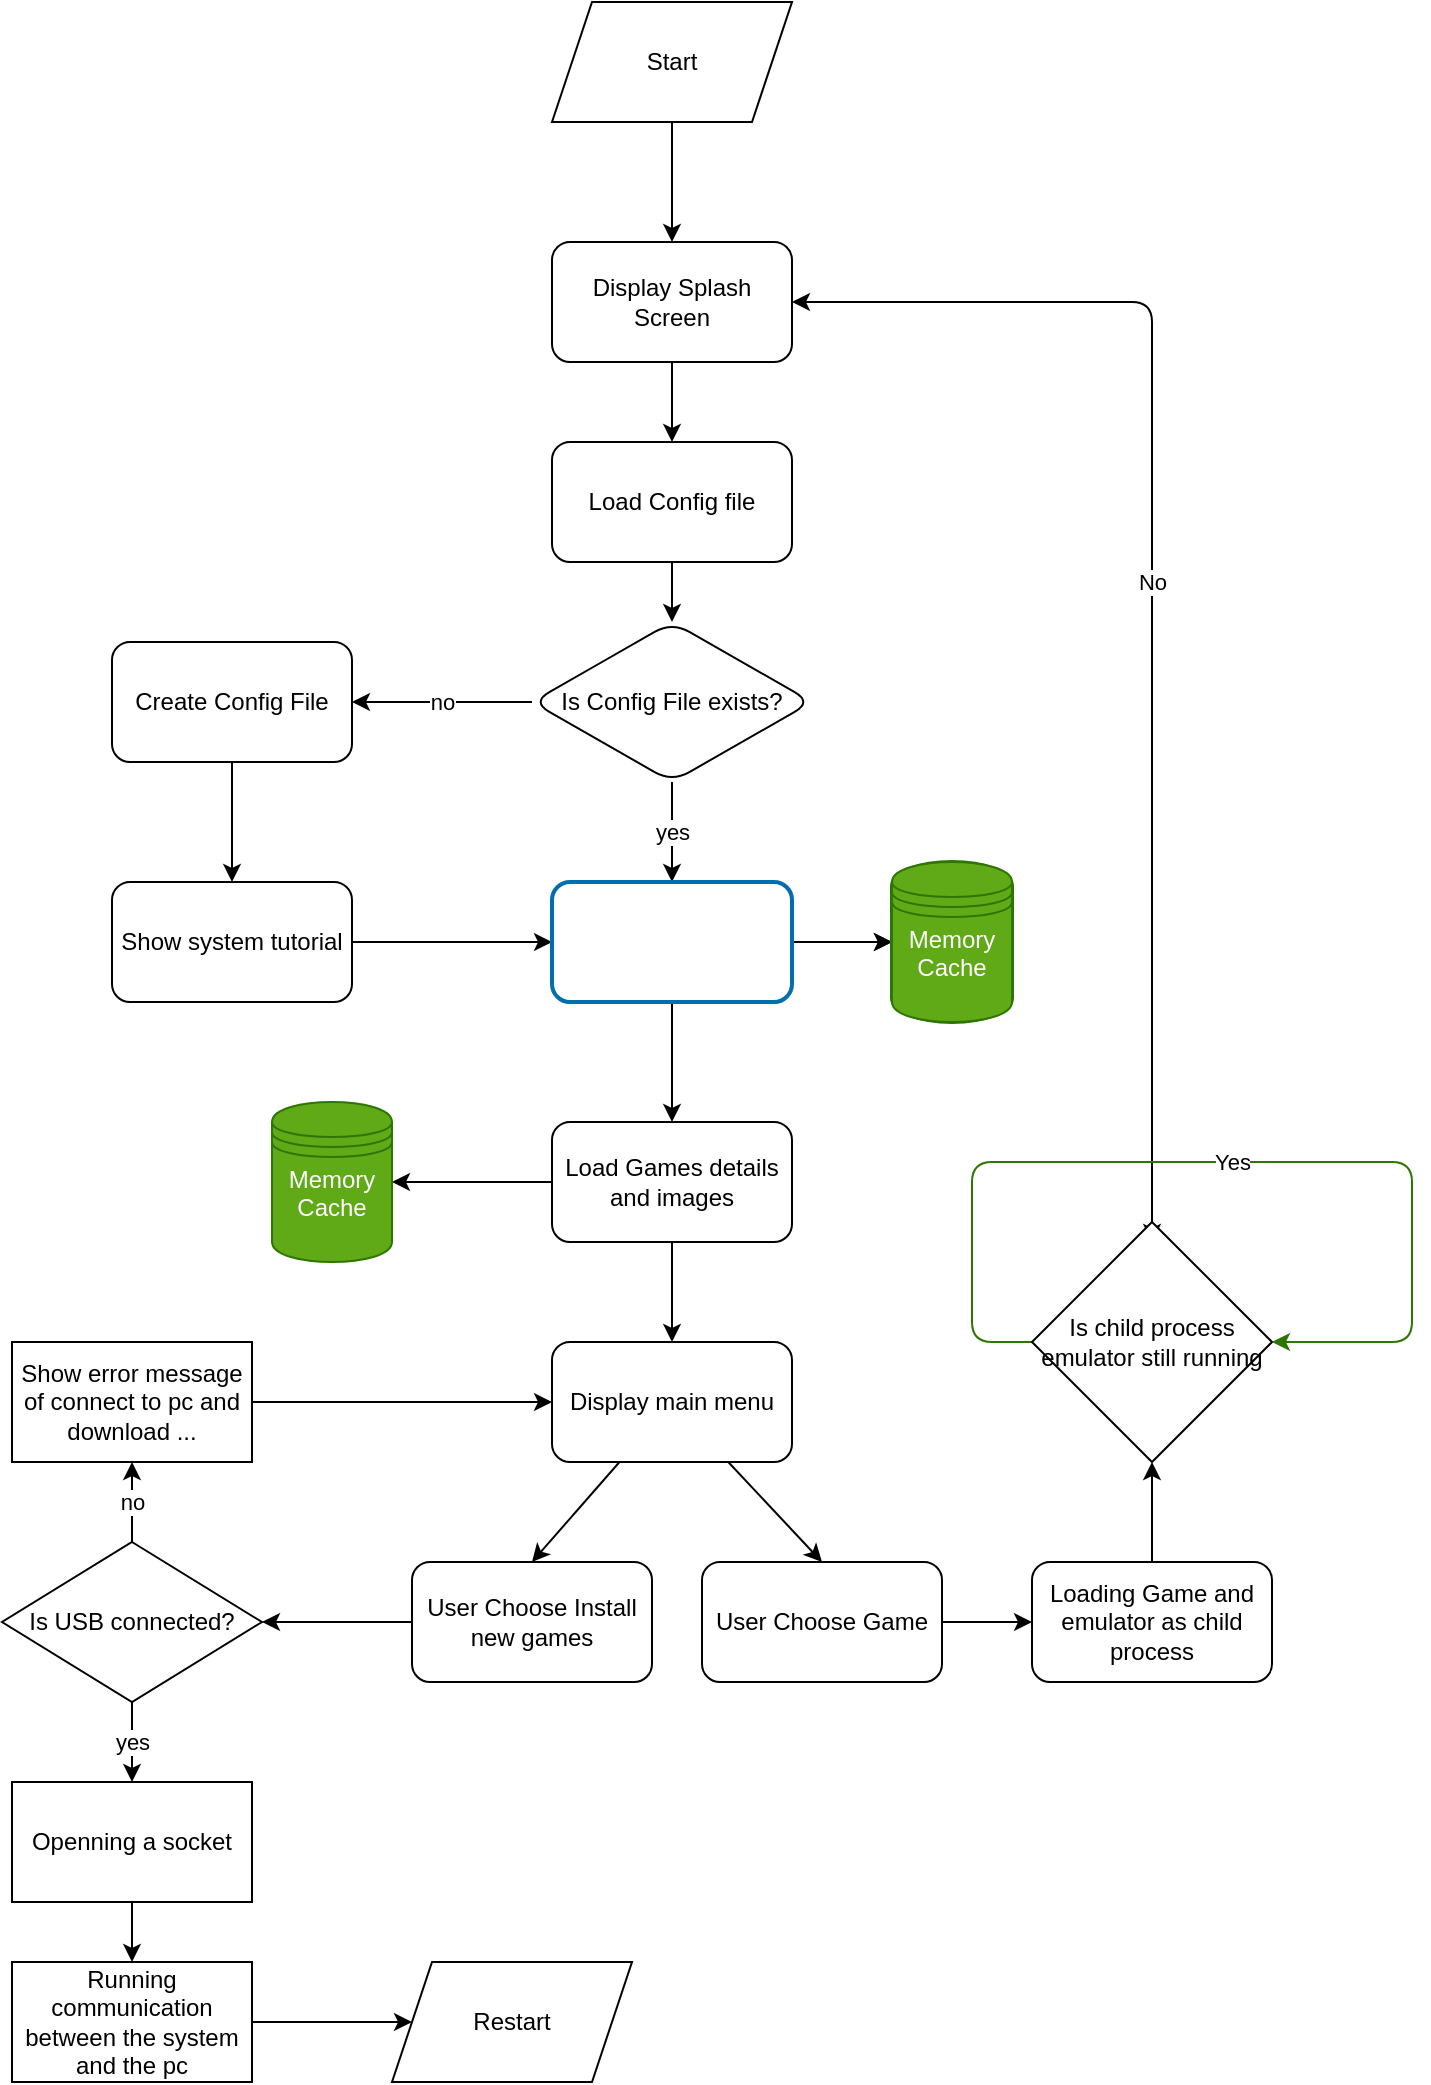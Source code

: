 <mxfile>
    <diagram id="paHqJezRxIjeYWf3rmzB" name="Page-1">
        <mxGraphModel dx="1148" dy="480" grid="1" gridSize="10" guides="1" tooltips="1" connect="1" arrows="1" fold="1" page="1" pageScale="1" pageWidth="850" pageHeight="1100" math="0" shadow="0">
            <root>
                <mxCell id="0"/>
                <mxCell id="1" parent="0"/>
                <mxCell id="4" style="edgeStyle=none;html=1;exitX=0.5;exitY=1;exitDx=0;exitDy=0;entryX=0.5;entryY=0;entryDx=0;entryDy=0;" parent="1" source="2" target="3" edge="1">
                    <mxGeometry relative="1" as="geometry"/>
                </mxCell>
                <mxCell id="2" value="Start" style="shape=parallelogram;perimeter=parallelogramPerimeter;whiteSpace=wrap;html=1;fixedSize=1;" parent="1" vertex="1">
                    <mxGeometry x="350" y="20" width="120" height="60" as="geometry"/>
                </mxCell>
                <mxCell id="19" value="" style="edgeStyle=none;html=1;" parent="1" source="3" target="18" edge="1">
                    <mxGeometry relative="1" as="geometry"/>
                </mxCell>
                <mxCell id="3" value="Display Splash Screen" style="rounded=1;whiteSpace=wrap;html=1;" parent="1" vertex="1">
                    <mxGeometry x="350" y="140" width="120" height="60" as="geometry"/>
                </mxCell>
                <mxCell id="8" style="edgeStyle=none;html=1;" parent="1" source="5" target="7" edge="1">
                    <mxGeometry relative="1" as="geometry"/>
                </mxCell>
                <mxCell id="38" style="edgeStyle=none;html=1;entryX=1;entryY=0.5;entryDx=0;entryDy=0;entryPerimeter=0;" parent="1" source="5" edge="1">
                    <mxGeometry relative="1" as="geometry">
                        <mxPoint x="270" y="610" as="targetPoint"/>
                    </mxGeometry>
                </mxCell>
                <mxCell id="5" value="Load Games details and images" style="rounded=1;whiteSpace=wrap;html=1;" parent="1" vertex="1">
                    <mxGeometry x="350" y="580" width="120" height="60" as="geometry"/>
                </mxCell>
                <mxCell id="10" style="edgeStyle=none;html=1;entryX=0.5;entryY=0;entryDx=0;entryDy=0;" parent="1" source="7" target="9" edge="1">
                    <mxGeometry relative="1" as="geometry"/>
                </mxCell>
                <mxCell id="49" style="edgeStyle=none;html=1;entryX=0.5;entryY=0;entryDx=0;entryDy=0;" edge="1" parent="1" source="7" target="48">
                    <mxGeometry relative="1" as="geometry"/>
                </mxCell>
                <mxCell id="7" value="Display main menu" style="rounded=1;whiteSpace=wrap;html=1;" parent="1" vertex="1">
                    <mxGeometry x="350" y="690" width="120" height="60" as="geometry"/>
                </mxCell>
                <mxCell id="12" style="edgeStyle=none;html=1;entryX=0;entryY=0.5;entryDx=0;entryDy=0;" parent="1" source="9" target="11" edge="1">
                    <mxGeometry relative="1" as="geometry">
                        <mxPoint x="530" y="800" as="targetPoint"/>
                    </mxGeometry>
                </mxCell>
                <mxCell id="9" value="User Choose Game" style="rounded=1;whiteSpace=wrap;html=1;" parent="1" vertex="1">
                    <mxGeometry x="425" y="800" width="120" height="60" as="geometry"/>
                </mxCell>
                <mxCell id="14" style="edgeStyle=none;html=1;entryX=0.5;entryY=1;entryDx=0;entryDy=0;" parent="1" source="11" target="13" edge="1">
                    <mxGeometry relative="1" as="geometry">
                        <mxPoint x="650" y="650" as="targetPoint"/>
                    </mxGeometry>
                </mxCell>
                <mxCell id="11" value="Loading Game and emulator as child process" style="rounded=1;whiteSpace=wrap;html=1;" parent="1" vertex="1">
                    <mxGeometry x="590" y="800" width="120" height="60" as="geometry"/>
                </mxCell>
                <mxCell id="15" style="edgeStyle=none;html=1;" parent="1" source="13" edge="1">
                    <mxGeometry relative="1" as="geometry">
                        <mxPoint x="650" y="640" as="targetPoint"/>
                    </mxGeometry>
                </mxCell>
                <mxCell id="16" value="No" style="edgeStyle=none;html=1;entryX=1;entryY=0.5;entryDx=0;entryDy=0;" parent="1" source="13" target="3" edge="1">
                    <mxGeometry relative="1" as="geometry">
                        <Array as="points">
                            <mxPoint x="650" y="170"/>
                        </Array>
                    </mxGeometry>
                </mxCell>
                <mxCell id="17" value="Yes" style="edgeStyle=none;html=1;entryX=1;entryY=0.5;entryDx=0;entryDy=0;exitX=0;exitY=0.5;exitDx=0;exitDy=0;fillColor=#60a917;strokeColor=#2D7600;" parent="1" source="13" target="13" edge="1">
                    <mxGeometry relative="1" as="geometry">
                        <mxPoint x="680" y="440" as="targetPoint"/>
                        <Array as="points">
                            <mxPoint x="560" y="690"/>
                            <mxPoint x="560" y="600"/>
                            <mxPoint x="780" y="600"/>
                            <mxPoint x="780" y="690"/>
                        </Array>
                    </mxGeometry>
                </mxCell>
                <mxCell id="13" value="Is child process emulator still running" style="rhombus;whiteSpace=wrap;html=1;" parent="1" vertex="1">
                    <mxGeometry x="590" y="630" width="120" height="120" as="geometry"/>
                </mxCell>
                <mxCell id="21" style="edgeStyle=none;html=1;entryX=0.5;entryY=0;entryDx=0;entryDy=0;" parent="1" source="18" target="20" edge="1">
                    <mxGeometry relative="1" as="geometry"/>
                </mxCell>
                <mxCell id="18" value="Load Config file" style="whiteSpace=wrap;html=1;rounded=1;" parent="1" vertex="1">
                    <mxGeometry x="350" y="240" width="120" height="60" as="geometry"/>
                </mxCell>
                <mxCell id="22" value="yes" style="edgeStyle=none;html=1;" parent="1" source="20" edge="1">
                    <mxGeometry relative="1" as="geometry">
                        <mxPoint x="410" y="460" as="targetPoint"/>
                    </mxGeometry>
                </mxCell>
                <mxCell id="25" value="no" style="edgeStyle=none;html=1;" parent="1" source="20" target="24" edge="1">
                    <mxGeometry relative="1" as="geometry"/>
                </mxCell>
                <mxCell id="20" value="Is Config File exists?" style="rhombus;whiteSpace=wrap;html=1;rounded=1;" parent="1" vertex="1">
                    <mxGeometry x="340" y="330" width="140" height="80" as="geometry"/>
                </mxCell>
                <mxCell id="27" value="" style="edgeStyle=none;html=1;" parent="1" source="24" target="26" edge="1">
                    <mxGeometry relative="1" as="geometry"/>
                </mxCell>
                <mxCell id="24" value="Create Config File" style="whiteSpace=wrap;html=1;rounded=1;" parent="1" vertex="1">
                    <mxGeometry x="130" y="340" width="120" height="60" as="geometry"/>
                </mxCell>
                <mxCell id="28" style="edgeStyle=none;html=1;" parent="1" source="26" edge="1">
                    <mxGeometry relative="1" as="geometry">
                        <mxPoint x="350" y="490" as="targetPoint"/>
                    </mxGeometry>
                </mxCell>
                <mxCell id="26" value="Show system tutorial" style="whiteSpace=wrap;html=1;rounded=1;" parent="1" vertex="1">
                    <mxGeometry x="130" y="460" width="120" height="60" as="geometry"/>
                </mxCell>
                <mxCell id="30" style="edgeStyle=none;html=1;entryX=0.5;entryY=0;entryDx=0;entryDy=0;" parent="1" source="29" target="5" edge="1">
                    <mxGeometry relative="1" as="geometry"/>
                </mxCell>
                <mxCell id="34" style="edgeStyle=none;html=1;entryX=0;entryY=0.5;entryDx=0;entryDy=0;entryPerimeter=0;" parent="1" source="29" target="33" edge="1">
                    <mxGeometry relative="1" as="geometry"/>
                </mxCell>
                <mxCell id="35" value="" style="edgeStyle=none;html=1;" parent="1" source="29" target="33" edge="1">
                    <mxGeometry relative="1" as="geometry"/>
                </mxCell>
                <mxCell id="29" value="Create intance assets Memory cache" style="rounded=1;whiteSpace=wrap;html=1;fillColor=none;fontColor=#ffffff;strokeColor=#006EAF;strokeWidth=2;" parent="1" vertex="1">
                    <mxGeometry x="350" y="460" width="120" height="60" as="geometry"/>
                </mxCell>
                <mxCell id="33" value="Memory Cache" style="shape=cylinder3;whiteSpace=wrap;html=1;boundedLbl=1;backgroundOutline=1;size=12;strokeWidth=2;fillColor=#60a917;fontColor=#ffffff;strokeColor=#2D7600;" parent="1" vertex="1">
                    <mxGeometry x="520" y="450" width="60" height="80" as="geometry"/>
                </mxCell>
                <mxCell id="43" value="&#10;&lt;span style=&quot;color: rgb(255, 255, 255); font-family: Helvetica; font-size: 12px; font-style: normal; font-variant-ligatures: normal; font-variant-caps: normal; font-weight: 400; letter-spacing: normal; orphans: 2; text-align: center; text-indent: 0px; text-transform: none; widows: 2; word-spacing: 0px; -webkit-text-stroke-width: 0px; text-decoration-thickness: initial; text-decoration-style: initial; text-decoration-color: initial; float: none; display: inline !important;&quot;&gt;Memory Cache&lt;/span&gt;&#10;&#10;" style="shape=datastore;whiteSpace=wrap;html=1;fillColor=#60a917;fontColor=#ffffff;strokeColor=#2D7600;labelBackgroundColor=none;" vertex="1" parent="1">
                    <mxGeometry x="210" y="570" width="60" height="80" as="geometry"/>
                </mxCell>
                <mxCell id="44" value="&#10;&lt;span style=&quot;color: rgb(255, 255, 255); font-family: Helvetica; font-size: 12px; font-style: normal; font-variant-ligatures: normal; font-variant-caps: normal; font-weight: 400; letter-spacing: normal; orphans: 2; text-align: center; text-indent: 0px; text-transform: none; widows: 2; word-spacing: 0px; -webkit-text-stroke-width: 0px; text-decoration-thickness: initial; text-decoration-style: initial; text-decoration-color: initial; float: none; display: inline !important;&quot;&gt;Memory Cache&lt;/span&gt;&#10;&#10;" style="shape=datastore;whiteSpace=wrap;html=1;fillColor=#60a917;fontColor=#ffffff;strokeColor=#2D7600;labelBackgroundColor=none;" vertex="1" parent="1">
                    <mxGeometry x="520" y="450" width="60" height="80" as="geometry"/>
                </mxCell>
                <mxCell id="53" style="edgeStyle=none;html=1;entryX=1;entryY=0.5;entryDx=0;entryDy=0;" edge="1" parent="1" source="48" target="50">
                    <mxGeometry relative="1" as="geometry"/>
                </mxCell>
                <mxCell id="48" value="User Choose Install new games" style="rounded=1;whiteSpace=wrap;html=1;labelBackgroundColor=none;" vertex="1" parent="1">
                    <mxGeometry x="280" y="800" width="120" height="60" as="geometry"/>
                </mxCell>
                <mxCell id="57" value="no" style="edgeStyle=none;html=1;" edge="1" parent="1" source="50" target="56">
                    <mxGeometry relative="1" as="geometry"/>
                </mxCell>
                <mxCell id="60" value="yes" style="edgeStyle=none;html=1;" edge="1" parent="1" source="50" target="59">
                    <mxGeometry relative="1" as="geometry"/>
                </mxCell>
                <mxCell id="50" value="Is USB connected?" style="rhombus;whiteSpace=wrap;html=1;labelBackgroundColor=none;" vertex="1" parent="1">
                    <mxGeometry x="75" y="790" width="130" height="80" as="geometry"/>
                </mxCell>
                <mxCell id="58" style="edgeStyle=none;html=1;entryX=0;entryY=0.5;entryDx=0;entryDy=0;" edge="1" parent="1" source="56" target="7">
                    <mxGeometry relative="1" as="geometry"/>
                </mxCell>
                <mxCell id="56" value="Show error message of connect to pc and download ..." style="whiteSpace=wrap;html=1;labelBackgroundColor=none;" vertex="1" parent="1">
                    <mxGeometry x="80" y="690" width="120" height="60" as="geometry"/>
                </mxCell>
                <mxCell id="62" value="" style="edgeStyle=none;html=1;" edge="1" parent="1" source="59" target="61">
                    <mxGeometry relative="1" as="geometry"/>
                </mxCell>
                <mxCell id="59" value="Openning a socket" style="whiteSpace=wrap;html=1;labelBackgroundColor=none;" vertex="1" parent="1">
                    <mxGeometry x="80" y="910" width="120" height="60" as="geometry"/>
                </mxCell>
                <mxCell id="64" value="" style="edgeStyle=none;html=1;" edge="1" parent="1" source="61">
                    <mxGeometry relative="1" as="geometry">
                        <mxPoint x="280" y="1030" as="targetPoint"/>
                    </mxGeometry>
                </mxCell>
                <mxCell id="61" value="Running communication between the system and the pc" style="whiteSpace=wrap;html=1;labelBackgroundColor=none;" vertex="1" parent="1">
                    <mxGeometry x="80" y="1000" width="120" height="60" as="geometry"/>
                </mxCell>
                <mxCell id="65" value="Restart" style="shape=parallelogram;perimeter=parallelogramPerimeter;whiteSpace=wrap;html=1;fixedSize=1;labelBackgroundColor=none;" vertex="1" parent="1">
                    <mxGeometry x="270" y="1000" width="120" height="60" as="geometry"/>
                </mxCell>
            </root>
        </mxGraphModel>
    </diagram>
</mxfile>